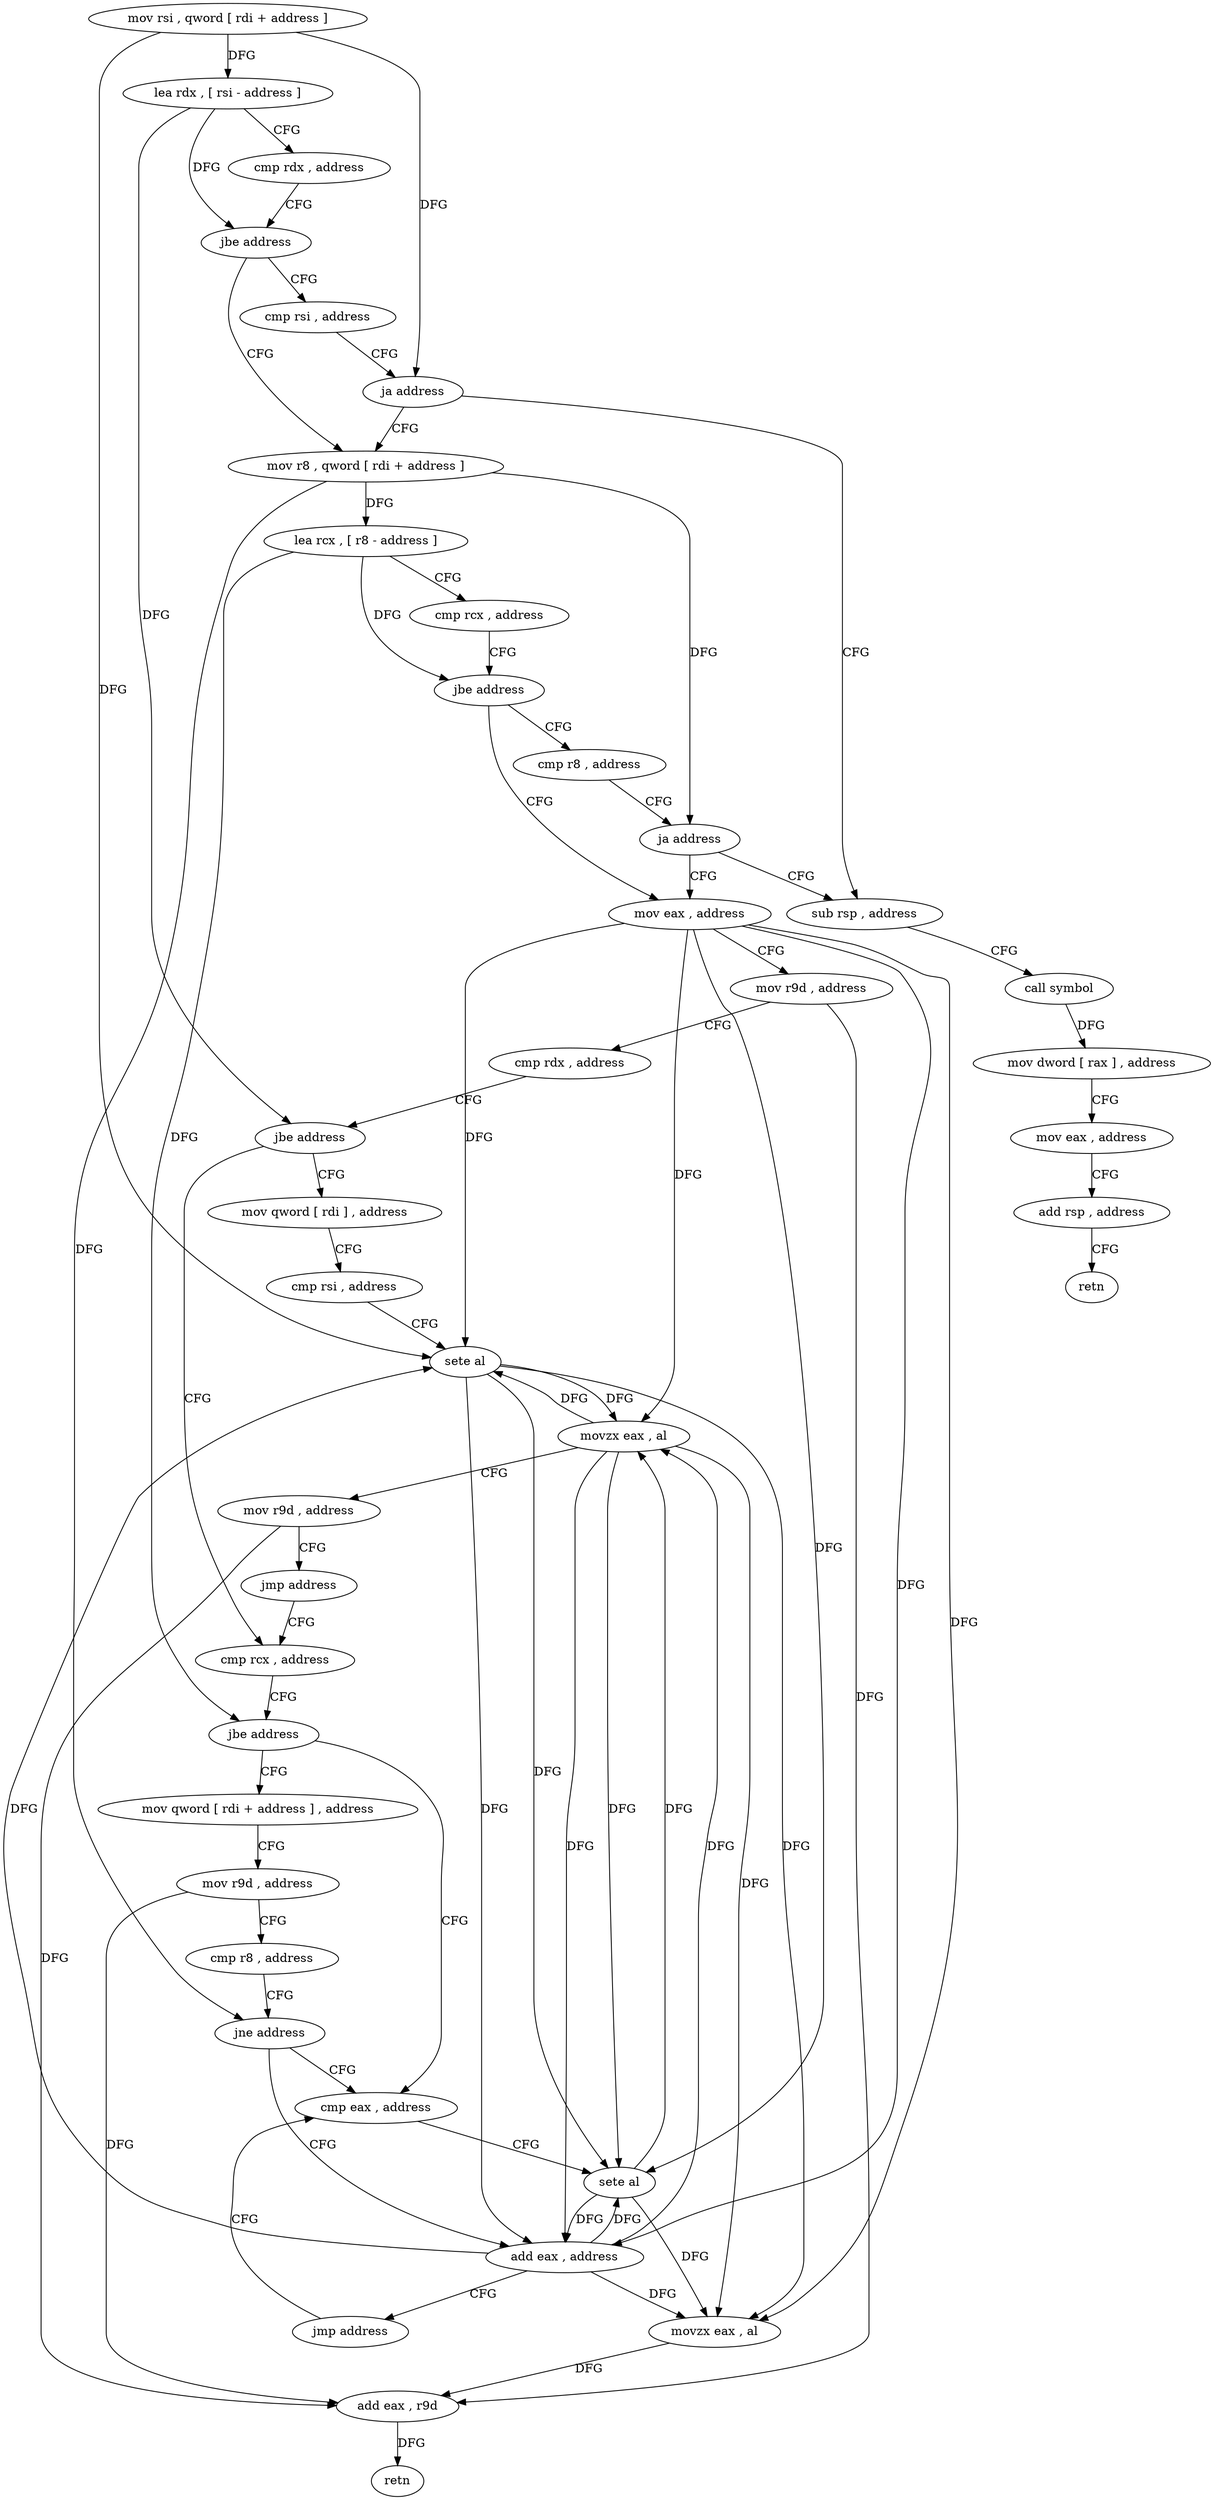 digraph "func" {
"4286466" [label = "mov rsi , qword [ rdi + address ]" ]
"4286470" [label = "lea rdx , [ rsi - address ]" ]
"4286477" [label = "cmp rdx , address" ]
"4286481" [label = "jbe address" ]
"4286492" [label = "mov r8 , qword [ rdi + address ]" ]
"4286483" [label = "cmp rsi , address" ]
"4286496" [label = "lea rcx , [ r8 - address ]" ]
"4286503" [label = "cmp rcx , address" ]
"4286507" [label = "jbe address" ]
"4286518" [label = "mov eax , address" ]
"4286509" [label = "cmp r8 , address" ]
"4286490" [label = "ja address" ]
"4286554" [label = "sub rsp , address" ]
"4286523" [label = "mov r9d , address" ]
"4286529" [label = "cmp rdx , address" ]
"4286533" [label = "jbe address" ]
"4286579" [label = "mov qword [ rdi ] , address" ]
"4286535" [label = "cmp rcx , address" ]
"4286516" [label = "ja address" ]
"4286558" [label = "call symbol" ]
"4286563" [label = "mov dword [ rax ] , address" ]
"4286569" [label = "mov eax , address" ]
"4286574" [label = "add rsp , address" ]
"4286578" [label = "retn" ]
"4286586" [label = "cmp rsi , address" ]
"4286593" [label = "sete al" ]
"4286596" [label = "movzx eax , al" ]
"4286599" [label = "mov r9d , address" ]
"4286605" [label = "jmp address" ]
"4286539" [label = "jbe address" ]
"4286607" [label = "mov qword [ rdi + address ] , address" ]
"4286541" [label = "cmp eax , address" ]
"4286615" [label = "mov r9d , address" ]
"4286621" [label = "cmp r8 , address" ]
"4286628" [label = "jne address" ]
"4286630" [label = "add eax , address" ]
"4286544" [label = "sete al" ]
"4286547" [label = "movzx eax , al" ]
"4286550" [label = "add eax , r9d" ]
"4286553" [label = "retn" ]
"4286633" [label = "jmp address" ]
"4286466" -> "4286470" [ label = "DFG" ]
"4286466" -> "4286490" [ label = "DFG" ]
"4286466" -> "4286593" [ label = "DFG" ]
"4286470" -> "4286477" [ label = "CFG" ]
"4286470" -> "4286481" [ label = "DFG" ]
"4286470" -> "4286533" [ label = "DFG" ]
"4286477" -> "4286481" [ label = "CFG" ]
"4286481" -> "4286492" [ label = "CFG" ]
"4286481" -> "4286483" [ label = "CFG" ]
"4286492" -> "4286496" [ label = "DFG" ]
"4286492" -> "4286516" [ label = "DFG" ]
"4286492" -> "4286628" [ label = "DFG" ]
"4286483" -> "4286490" [ label = "CFG" ]
"4286496" -> "4286503" [ label = "CFG" ]
"4286496" -> "4286507" [ label = "DFG" ]
"4286496" -> "4286539" [ label = "DFG" ]
"4286503" -> "4286507" [ label = "CFG" ]
"4286507" -> "4286518" [ label = "CFG" ]
"4286507" -> "4286509" [ label = "CFG" ]
"4286518" -> "4286523" [ label = "CFG" ]
"4286518" -> "4286593" [ label = "DFG" ]
"4286518" -> "4286596" [ label = "DFG" ]
"4286518" -> "4286544" [ label = "DFG" ]
"4286518" -> "4286547" [ label = "DFG" ]
"4286518" -> "4286630" [ label = "DFG" ]
"4286509" -> "4286516" [ label = "CFG" ]
"4286490" -> "4286554" [ label = "CFG" ]
"4286490" -> "4286492" [ label = "CFG" ]
"4286554" -> "4286558" [ label = "CFG" ]
"4286523" -> "4286529" [ label = "CFG" ]
"4286523" -> "4286550" [ label = "DFG" ]
"4286529" -> "4286533" [ label = "CFG" ]
"4286533" -> "4286579" [ label = "CFG" ]
"4286533" -> "4286535" [ label = "CFG" ]
"4286579" -> "4286586" [ label = "CFG" ]
"4286535" -> "4286539" [ label = "CFG" ]
"4286516" -> "4286554" [ label = "CFG" ]
"4286516" -> "4286518" [ label = "CFG" ]
"4286558" -> "4286563" [ label = "DFG" ]
"4286563" -> "4286569" [ label = "CFG" ]
"4286569" -> "4286574" [ label = "CFG" ]
"4286574" -> "4286578" [ label = "CFG" ]
"4286586" -> "4286593" [ label = "CFG" ]
"4286593" -> "4286596" [ label = "DFG" ]
"4286593" -> "4286544" [ label = "DFG" ]
"4286593" -> "4286547" [ label = "DFG" ]
"4286593" -> "4286630" [ label = "DFG" ]
"4286596" -> "4286599" [ label = "CFG" ]
"4286596" -> "4286593" [ label = "DFG" ]
"4286596" -> "4286544" [ label = "DFG" ]
"4286596" -> "4286547" [ label = "DFG" ]
"4286596" -> "4286630" [ label = "DFG" ]
"4286599" -> "4286605" [ label = "CFG" ]
"4286599" -> "4286550" [ label = "DFG" ]
"4286605" -> "4286535" [ label = "CFG" ]
"4286539" -> "4286607" [ label = "CFG" ]
"4286539" -> "4286541" [ label = "CFG" ]
"4286607" -> "4286615" [ label = "CFG" ]
"4286541" -> "4286544" [ label = "CFG" ]
"4286615" -> "4286621" [ label = "CFG" ]
"4286615" -> "4286550" [ label = "DFG" ]
"4286621" -> "4286628" [ label = "CFG" ]
"4286628" -> "4286541" [ label = "CFG" ]
"4286628" -> "4286630" [ label = "CFG" ]
"4286630" -> "4286633" [ label = "CFG" ]
"4286630" -> "4286596" [ label = "DFG" ]
"4286630" -> "4286544" [ label = "DFG" ]
"4286630" -> "4286547" [ label = "DFG" ]
"4286630" -> "4286593" [ label = "DFG" ]
"4286544" -> "4286547" [ label = "DFG" ]
"4286544" -> "4286596" [ label = "DFG" ]
"4286544" -> "4286630" [ label = "DFG" ]
"4286547" -> "4286550" [ label = "DFG" ]
"4286550" -> "4286553" [ label = "DFG" ]
"4286633" -> "4286541" [ label = "CFG" ]
}
